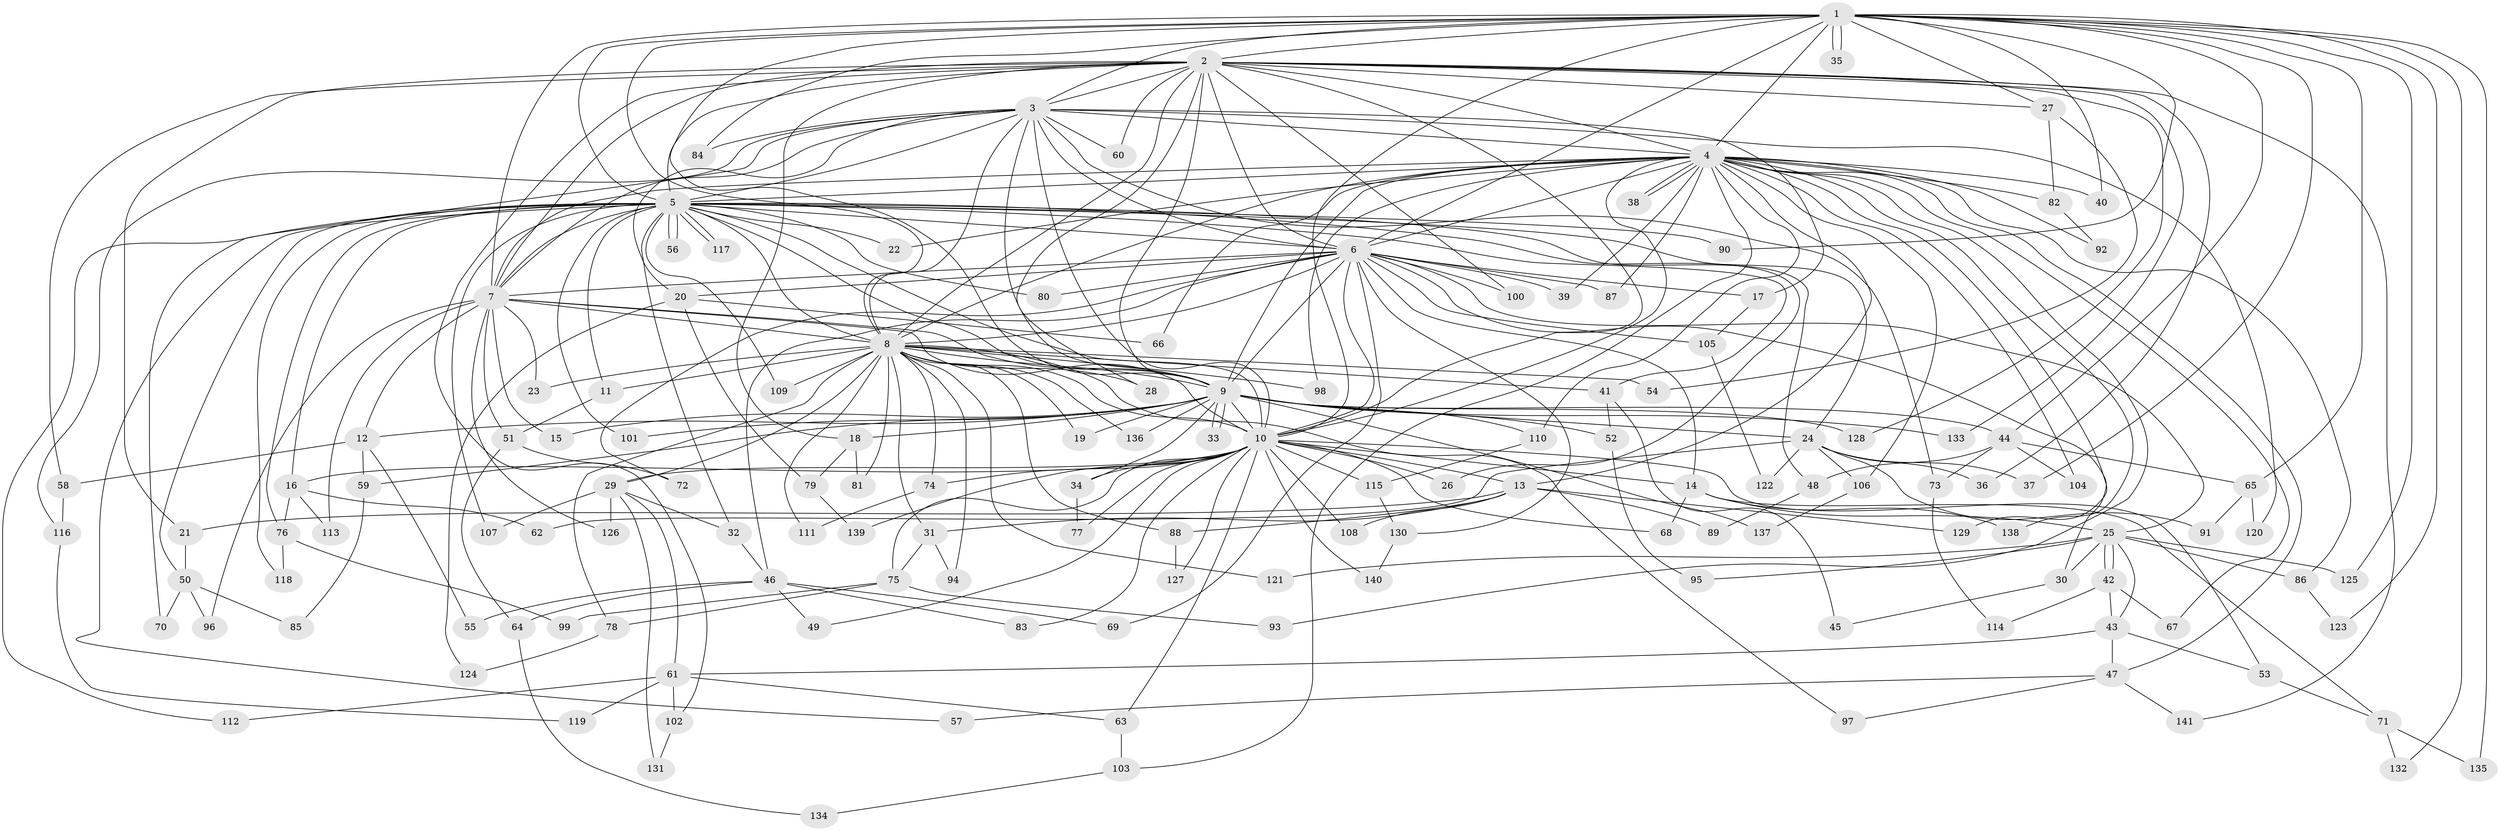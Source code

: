// coarse degree distribution, {19: 0.008928571428571428, 20: 0.008928571428571428, 15: 0.008928571428571428, 27: 0.008928571428571428, 32: 0.008928571428571428, 21: 0.008928571428571428, 29: 0.017857142857142856, 25: 0.008928571428571428, 3: 0.1875, 4: 0.07142857142857142, 9: 0.026785714285714284, 8: 0.017857142857142856, 1: 0.017857142857142856, 5: 0.03571428571428571, 2: 0.5267857142857143, 6: 0.026785714285714284, 7: 0.008928571428571428}
// Generated by graph-tools (version 1.1) at 2025/51/02/27/25 19:51:53]
// undirected, 141 vertices, 307 edges
graph export_dot {
graph [start="1"]
  node [color=gray90,style=filled];
  1;
  2;
  3;
  4;
  5;
  6;
  7;
  8;
  9;
  10;
  11;
  12;
  13;
  14;
  15;
  16;
  17;
  18;
  19;
  20;
  21;
  22;
  23;
  24;
  25;
  26;
  27;
  28;
  29;
  30;
  31;
  32;
  33;
  34;
  35;
  36;
  37;
  38;
  39;
  40;
  41;
  42;
  43;
  44;
  45;
  46;
  47;
  48;
  49;
  50;
  51;
  52;
  53;
  54;
  55;
  56;
  57;
  58;
  59;
  60;
  61;
  62;
  63;
  64;
  65;
  66;
  67;
  68;
  69;
  70;
  71;
  72;
  73;
  74;
  75;
  76;
  77;
  78;
  79;
  80;
  81;
  82;
  83;
  84;
  85;
  86;
  87;
  88;
  89;
  90;
  91;
  92;
  93;
  94;
  95;
  96;
  97;
  98;
  99;
  100;
  101;
  102;
  103;
  104;
  105;
  106;
  107;
  108;
  109;
  110;
  111;
  112;
  113;
  114;
  115;
  116;
  117;
  118;
  119;
  120;
  121;
  122;
  123;
  124;
  125;
  126;
  127;
  128;
  129;
  130;
  131;
  132;
  133;
  134;
  135;
  136;
  137;
  138;
  139;
  140;
  141;
  1 -- 2;
  1 -- 3;
  1 -- 4;
  1 -- 5;
  1 -- 6;
  1 -- 7;
  1 -- 8;
  1 -- 9;
  1 -- 10;
  1 -- 27;
  1 -- 35;
  1 -- 35;
  1 -- 37;
  1 -- 40;
  1 -- 44;
  1 -- 65;
  1 -- 84;
  1 -- 90;
  1 -- 123;
  1 -- 125;
  1 -- 132;
  1 -- 135;
  2 -- 3;
  2 -- 4;
  2 -- 5;
  2 -- 6;
  2 -- 7;
  2 -- 8;
  2 -- 9;
  2 -- 10;
  2 -- 18;
  2 -- 21;
  2 -- 27;
  2 -- 28;
  2 -- 36;
  2 -- 58;
  2 -- 60;
  2 -- 100;
  2 -- 102;
  2 -- 128;
  2 -- 133;
  2 -- 141;
  3 -- 4;
  3 -- 5;
  3 -- 6;
  3 -- 7;
  3 -- 8;
  3 -- 9;
  3 -- 10;
  3 -- 17;
  3 -- 20;
  3 -- 60;
  3 -- 70;
  3 -- 73;
  3 -- 84;
  3 -- 116;
  3 -- 120;
  4 -- 5;
  4 -- 6;
  4 -- 7;
  4 -- 8;
  4 -- 9;
  4 -- 10;
  4 -- 13;
  4 -- 22;
  4 -- 38;
  4 -- 38;
  4 -- 39;
  4 -- 40;
  4 -- 47;
  4 -- 66;
  4 -- 67;
  4 -- 82;
  4 -- 86;
  4 -- 87;
  4 -- 92;
  4 -- 93;
  4 -- 98;
  4 -- 103;
  4 -- 104;
  4 -- 106;
  4 -- 110;
  4 -- 129;
  4 -- 138;
  5 -- 6;
  5 -- 7;
  5 -- 8;
  5 -- 9;
  5 -- 10;
  5 -- 11;
  5 -- 16;
  5 -- 22;
  5 -- 24;
  5 -- 26;
  5 -- 32;
  5 -- 41;
  5 -- 48;
  5 -- 50;
  5 -- 56;
  5 -- 56;
  5 -- 57;
  5 -- 76;
  5 -- 80;
  5 -- 90;
  5 -- 101;
  5 -- 107;
  5 -- 109;
  5 -- 112;
  5 -- 117;
  5 -- 117;
  5 -- 118;
  6 -- 7;
  6 -- 8;
  6 -- 9;
  6 -- 10;
  6 -- 14;
  6 -- 17;
  6 -- 20;
  6 -- 25;
  6 -- 30;
  6 -- 39;
  6 -- 46;
  6 -- 69;
  6 -- 72;
  6 -- 80;
  6 -- 87;
  6 -- 100;
  6 -- 105;
  6 -- 130;
  7 -- 8;
  7 -- 9;
  7 -- 10;
  7 -- 12;
  7 -- 15;
  7 -- 23;
  7 -- 51;
  7 -- 96;
  7 -- 113;
  7 -- 126;
  8 -- 9;
  8 -- 10;
  8 -- 11;
  8 -- 19;
  8 -- 23;
  8 -- 28;
  8 -- 29;
  8 -- 31;
  8 -- 41;
  8 -- 54;
  8 -- 74;
  8 -- 78;
  8 -- 81;
  8 -- 88;
  8 -- 94;
  8 -- 97;
  8 -- 98;
  8 -- 109;
  8 -- 111;
  8 -- 121;
  8 -- 136;
  9 -- 10;
  9 -- 12;
  9 -- 15;
  9 -- 18;
  9 -- 19;
  9 -- 24;
  9 -- 33;
  9 -- 33;
  9 -- 34;
  9 -- 44;
  9 -- 52;
  9 -- 59;
  9 -- 101;
  9 -- 110;
  9 -- 128;
  9 -- 133;
  9 -- 136;
  9 -- 137;
  10 -- 13;
  10 -- 14;
  10 -- 16;
  10 -- 26;
  10 -- 29;
  10 -- 34;
  10 -- 49;
  10 -- 53;
  10 -- 63;
  10 -- 68;
  10 -- 74;
  10 -- 75;
  10 -- 77;
  10 -- 83;
  10 -- 108;
  10 -- 115;
  10 -- 127;
  10 -- 139;
  10 -- 140;
  11 -- 51;
  12 -- 55;
  12 -- 58;
  12 -- 59;
  13 -- 21;
  13 -- 31;
  13 -- 88;
  13 -- 89;
  13 -- 108;
  13 -- 129;
  14 -- 25;
  14 -- 68;
  14 -- 71;
  14 -- 138;
  16 -- 62;
  16 -- 76;
  16 -- 113;
  17 -- 105;
  18 -- 79;
  18 -- 81;
  20 -- 66;
  20 -- 79;
  20 -- 124;
  21 -- 50;
  24 -- 36;
  24 -- 37;
  24 -- 62;
  24 -- 91;
  24 -- 106;
  24 -- 122;
  25 -- 30;
  25 -- 42;
  25 -- 42;
  25 -- 43;
  25 -- 86;
  25 -- 95;
  25 -- 121;
  25 -- 125;
  27 -- 54;
  27 -- 82;
  29 -- 32;
  29 -- 61;
  29 -- 107;
  29 -- 126;
  29 -- 131;
  30 -- 45;
  31 -- 75;
  31 -- 94;
  32 -- 46;
  34 -- 77;
  41 -- 45;
  41 -- 52;
  42 -- 43;
  42 -- 67;
  42 -- 114;
  43 -- 47;
  43 -- 53;
  43 -- 61;
  44 -- 48;
  44 -- 65;
  44 -- 73;
  44 -- 104;
  46 -- 49;
  46 -- 55;
  46 -- 64;
  46 -- 69;
  46 -- 83;
  47 -- 57;
  47 -- 97;
  47 -- 141;
  48 -- 89;
  50 -- 70;
  50 -- 85;
  50 -- 96;
  51 -- 64;
  51 -- 72;
  52 -- 95;
  53 -- 71;
  58 -- 116;
  59 -- 85;
  61 -- 63;
  61 -- 102;
  61 -- 112;
  61 -- 119;
  63 -- 103;
  64 -- 134;
  65 -- 91;
  65 -- 120;
  71 -- 132;
  71 -- 135;
  73 -- 114;
  74 -- 111;
  75 -- 78;
  75 -- 93;
  75 -- 99;
  76 -- 99;
  76 -- 118;
  78 -- 124;
  79 -- 139;
  82 -- 92;
  86 -- 123;
  88 -- 127;
  102 -- 131;
  103 -- 134;
  105 -- 122;
  106 -- 137;
  110 -- 115;
  115 -- 130;
  116 -- 119;
  130 -- 140;
}
